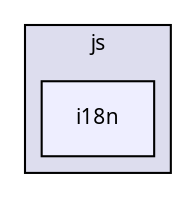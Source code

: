 digraph "packages/gui/packages/jqgrid/include/js/i18n/" {
  compound=true
  node [ fontsize="10", fontname="FreeSans.ttf"];
  edge [ labelfontsize="10", labelfontname="FreeSans.ttf"];
  subgraph clusterdir_f659afef337caa3a111e66ae671cba6b {
    graph [ bgcolor="#ddddee", pencolor="black", label="js" fontname="FreeSans.ttf", fontsize="10", URL="dir_f659afef337caa3a111e66ae671cba6b.html"]
  dir_0cd44ddc1369d16d66a01d424dcba318 [shape=box, label="i18n", style="filled", fillcolor="#eeeeff", pencolor="black", URL="dir_0cd44ddc1369d16d66a01d424dcba318.html"];
  }
}
